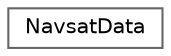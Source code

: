 digraph "Graphical Class Hierarchy"
{
 // LATEX_PDF_SIZE
  bgcolor="transparent";
  edge [fontname=Helvetica,fontsize=10,labelfontname=Helvetica,labelfontsize=10];
  node [fontname=Helvetica,fontsize=10,shape=box,height=0.2,width=0.4];
  rankdir="LR";
  Node0 [id="Node000000",label="NavsatData",height=0.2,width=0.4,color="grey40", fillcolor="white", style="filled",URL="$struct_navsat_data.html",tooltip=" "];
}
